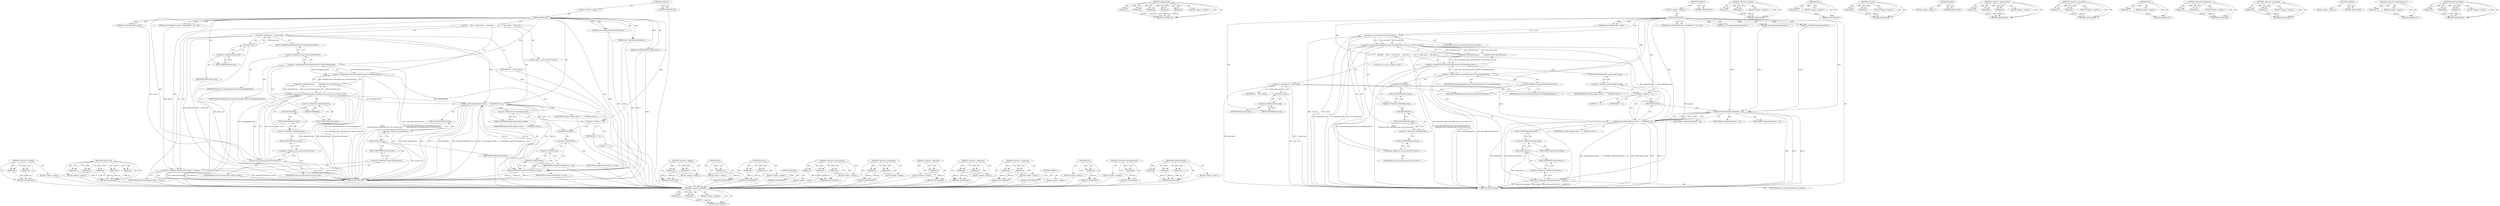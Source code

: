 digraph "PropertyTreeState" {
vulnerable_110 [label=<(METHOD,&lt;operator&gt;.lessThan)>];
vulnerable_111 [label=<(PARAM,p1)>];
vulnerable_112 [label=<(PARAM,p2)>];
vulnerable_113 [label=<(BLOCK,&lt;empty&gt;,&lt;empty&gt;)>];
vulnerable_114 [label=<(METHOD_RETURN,ANY)>];
vulnerable_133 [label=<(METHOD,emplace_back)>];
vulnerable_134 [label=<(PARAM,p1)>];
vulnerable_135 [label=<(PARAM,p2)>];
vulnerable_136 [label=<(PARAM,p3)>];
vulnerable_137 [label=<(PARAM,p4)>];
vulnerable_138 [label=<(PARAM,p5)>];
vulnerable_139 [label=<(BLOCK,&lt;empty&gt;,&lt;empty&gt;)>];
vulnerable_140 [label=<(METHOD_RETURN,ANY)>];
vulnerable_6 [label=<(METHOD,&lt;global&gt;)<SUB>1</SUB>>];
vulnerable_7 [label=<(BLOCK,&lt;empty&gt;,&lt;empty&gt;)<SUB>1</SUB>>];
vulnerable_8 [label=<(METHOD,AddChunk)<SUB>1</SUB>>];
vulnerable_9 [label=<(PARAM,sk_sp&lt;PaintRecord&gt; record)<SUB>1</SUB>>];
vulnerable_10 [label=<(PARAM,const TransformPaintPropertyNode* t)<SUB>2</SUB>>];
vulnerable_11 [label=<(PARAM,const ClipPaintPropertyNode* c)<SUB>3</SUB>>];
vulnerable_12 [label=<(PARAM,const EffectPaintPropertyNode* e)<SUB>4</SUB>>];
vulnerable_13 [label=<(PARAM,const FloatRect&amp; bounds = FloatRect(0, 0, 100, 100))<SUB>5</SUB>>];
vulnerable_14 [label=<(BLOCK,{
     size_t i = items.size();
     items.Allo...,{
     size_t i = items.size();
     items.Allo...)<SUB>5</SUB>>];
vulnerable_15 [label="<(LOCAL,size_t i: size_t)<SUB>6</SUB>>"];
vulnerable_16 [label=<(&lt;operator&gt;.assignment,i = items.size())<SUB>6</SUB>>];
vulnerable_17 [label=<(IDENTIFIER,i,i = items.size())<SUB>6</SUB>>];
vulnerable_18 [label=<(size,items.size())<SUB>6</SUB>>];
vulnerable_19 [label=<(&lt;operator&gt;.fieldAccess,items.size)<SUB>6</SUB>>];
vulnerable_20 [label=<(IDENTIFIER,items,items.size())<SUB>6</SUB>>];
vulnerable_21 [label=<(FIELD_IDENTIFIER,size,size)<SUB>6</SUB>>];
vulnerable_22 [label=<(&lt;operator&gt;.greaterThan,items.AllocateAndConstruct&lt;DrawingDisplayItem&gt;(...)<SUB>7</SUB>>];
vulnerable_23 [label=<(&lt;operator&gt;.lessThan,items.AllocateAndConstruct&lt;DrawingDisplayItem)<SUB>7</SUB>>];
vulnerable_24 [label=<(&lt;operator&gt;.fieldAccess,items.AllocateAndConstruct)<SUB>7</SUB>>];
vulnerable_25 [label=<(IDENTIFIER,items,items.AllocateAndConstruct&lt;DrawingDisplayItem)<SUB>7</SUB>>];
vulnerable_26 [label=<(FIELD_IDENTIFIER,AllocateAndConstruct,AllocateAndConstruct)<SUB>7</SUB>>];
vulnerable_27 [label=<(IDENTIFIER,DrawingDisplayItem,items.AllocateAndConstruct&lt;DrawingDisplayItem)<SUB>7</SUB>>];
vulnerable_28 [label=<(&lt;operator&gt;.bracketedPrimary,(
         DefaultId().client, DefaultId().type...)<SUB>7</SUB>>];
vulnerable_29 [label="<(&lt;operator&gt;.expressionList,DefaultId().client, DefaultId().type, std::move...)<SUB>8</SUB>>"];
vulnerable_30 [label=<(&lt;operator&gt;.fieldAccess,DefaultId().client)<SUB>8</SUB>>];
vulnerable_31 [label=<(DefaultId,DefaultId())<SUB>8</SUB>>];
vulnerable_32 [label=<(FIELD_IDENTIFIER,client,client)<SUB>8</SUB>>];
vulnerable_33 [label=<(&lt;operator&gt;.fieldAccess,DefaultId().type)<SUB>8</SUB>>];
vulnerable_34 [label=<(DefaultId,DefaultId())<SUB>8</SUB>>];
vulnerable_35 [label=<(FIELD_IDENTIFIER,type,type)<SUB>8</SUB>>];
vulnerable_36 [label="<(std.move,std::move(record))<SUB>8</SUB>>"];
vulnerable_37 [label="<(&lt;operator&gt;.fieldAccess,std::move)<SUB>8</SUB>>"];
vulnerable_38 [label="<(IDENTIFIER,std,std::move(record))<SUB>8</SUB>>"];
vulnerable_39 [label=<(FIELD_IDENTIFIER,move,move)<SUB>8</SUB>>];
vulnerable_40 [label="<(IDENTIFIER,record,std::move(record))<SUB>8</SUB>>"];
vulnerable_41 [label=<(emplace_back,chunks.emplace_back(i, i + 1, DefaultId(), Prop...)<SUB>9</SUB>>];
vulnerable_42 [label=<(&lt;operator&gt;.fieldAccess,chunks.emplace_back)<SUB>9</SUB>>];
vulnerable_43 [label=<(IDENTIFIER,chunks,chunks.emplace_back(i, i + 1, DefaultId(), Prop...)<SUB>9</SUB>>];
vulnerable_44 [label=<(FIELD_IDENTIFIER,emplace_back,emplace_back)<SUB>9</SUB>>];
vulnerable_45 [label=<(IDENTIFIER,i,chunks.emplace_back(i, i + 1, DefaultId(), Prop...)<SUB>9</SUB>>];
vulnerable_46 [label=<(&lt;operator&gt;.addition,i + 1)<SUB>9</SUB>>];
vulnerable_47 [label=<(IDENTIFIER,i,i + 1)<SUB>9</SUB>>];
vulnerable_48 [label=<(LITERAL,1,i + 1)<SUB>9</SUB>>];
vulnerable_49 [label=<(DefaultId,DefaultId())<SUB>9</SUB>>];
vulnerable_50 [label=<(PropertyTreeState,PropertyTreeState(t, c, e))<SUB>9</SUB>>];
vulnerable_51 [label=<(IDENTIFIER,t,PropertyTreeState(t, c, e))<SUB>9</SUB>>];
vulnerable_52 [label=<(IDENTIFIER,c,PropertyTreeState(t, c, e))<SUB>9</SUB>>];
vulnerable_53 [label=<(IDENTIFIER,e,PropertyTreeState(t, c, e))<SUB>9</SUB>>];
vulnerable_54 [label=<(&lt;operator&gt;.assignment,chunks.back().bounds = bounds)<SUB>10</SUB>>];
vulnerable_55 [label=<(&lt;operator&gt;.fieldAccess,chunks.back().bounds)<SUB>10</SUB>>];
vulnerable_56 [label=<(back,chunks.back())<SUB>10</SUB>>];
vulnerable_57 [label=<(&lt;operator&gt;.fieldAccess,chunks.back)<SUB>10</SUB>>];
vulnerable_58 [label=<(IDENTIFIER,chunks,chunks.back())<SUB>10</SUB>>];
vulnerable_59 [label=<(FIELD_IDENTIFIER,back,back)<SUB>10</SUB>>];
vulnerable_60 [label=<(FIELD_IDENTIFIER,bounds,bounds)<SUB>10</SUB>>];
vulnerable_61 [label=<(IDENTIFIER,bounds,chunks.back().bounds = bounds)<SUB>10</SUB>>];
vulnerable_62 [label=<(METHOD_RETURN,void)<SUB>1</SUB>>];
vulnerable_64 [label=<(METHOD_RETURN,ANY)<SUB>1</SUB>>];
vulnerable_141 [label=<(METHOD,&lt;operator&gt;.addition)>];
vulnerable_142 [label=<(PARAM,p1)>];
vulnerable_143 [label=<(PARAM,p2)>];
vulnerable_144 [label=<(BLOCK,&lt;empty&gt;,&lt;empty&gt;)>];
vulnerable_145 [label=<(METHOD_RETURN,ANY)>];
vulnerable_96 [label=<(METHOD,size)>];
vulnerable_97 [label=<(PARAM,p1)>];
vulnerable_98 [label=<(BLOCK,&lt;empty&gt;,&lt;empty&gt;)>];
vulnerable_99 [label=<(METHOD_RETURN,ANY)>];
vulnerable_128 [label=<(METHOD,std.move)>];
vulnerable_129 [label=<(PARAM,p1)>];
vulnerable_130 [label=<(PARAM,p2)>];
vulnerable_131 [label=<(BLOCK,&lt;empty&gt;,&lt;empty&gt;)>];
vulnerable_132 [label=<(METHOD_RETURN,ANY)>];
vulnerable_125 [label=<(METHOD,DefaultId)>];
vulnerable_126 [label=<(BLOCK,&lt;empty&gt;,&lt;empty&gt;)>];
vulnerable_127 [label=<(METHOD_RETURN,ANY)>];
vulnerable_119 [label=<(METHOD,&lt;operator&gt;.expressionList)>];
vulnerable_120 [label=<(PARAM,p1)>];
vulnerable_121 [label=<(PARAM,p2)>];
vulnerable_122 [label=<(PARAM,p3)>];
vulnerable_123 [label=<(BLOCK,&lt;empty&gt;,&lt;empty&gt;)>];
vulnerable_124 [label=<(METHOD_RETURN,ANY)>];
vulnerable_105 [label=<(METHOD,&lt;operator&gt;.greaterThan)>];
vulnerable_106 [label=<(PARAM,p1)>];
vulnerable_107 [label=<(PARAM,p2)>];
vulnerable_108 [label=<(BLOCK,&lt;empty&gt;,&lt;empty&gt;)>];
vulnerable_109 [label=<(METHOD_RETURN,ANY)>];
vulnerable_152 [label=<(METHOD,back)>];
vulnerable_153 [label=<(PARAM,p1)>];
vulnerable_154 [label=<(BLOCK,&lt;empty&gt;,&lt;empty&gt;)>];
vulnerable_155 [label=<(METHOD_RETURN,ANY)>];
vulnerable_100 [label=<(METHOD,&lt;operator&gt;.fieldAccess)>];
vulnerable_101 [label=<(PARAM,p1)>];
vulnerable_102 [label=<(PARAM,p2)>];
vulnerable_103 [label=<(BLOCK,&lt;empty&gt;,&lt;empty&gt;)>];
vulnerable_104 [label=<(METHOD_RETURN,ANY)>];
vulnerable_91 [label=<(METHOD,&lt;operator&gt;.assignment)>];
vulnerable_92 [label=<(PARAM,p1)>];
vulnerable_93 [label=<(PARAM,p2)>];
vulnerable_94 [label=<(BLOCK,&lt;empty&gt;,&lt;empty&gt;)>];
vulnerable_95 [label=<(METHOD_RETURN,ANY)>];
vulnerable_85 [label=<(METHOD,&lt;global&gt;)<SUB>1</SUB>>];
vulnerable_86 [label=<(BLOCK,&lt;empty&gt;,&lt;empty&gt;)>];
vulnerable_87 [label=<(METHOD_RETURN,ANY)>];
vulnerable_115 [label=<(METHOD,&lt;operator&gt;.bracketedPrimary)>];
vulnerable_116 [label=<(PARAM,p1)>];
vulnerable_117 [label=<(BLOCK,&lt;empty&gt;,&lt;empty&gt;)>];
vulnerable_118 [label=<(METHOD_RETURN,ANY)>];
vulnerable_146 [label=<(METHOD,PropertyTreeState)>];
vulnerable_147 [label=<(PARAM,p1)>];
vulnerable_148 [label=<(PARAM,p2)>];
vulnerable_149 [label=<(PARAM,p3)>];
vulnerable_150 [label=<(BLOCK,&lt;empty&gt;,&lt;empty&gt;)>];
vulnerable_151 [label=<(METHOD_RETURN,ANY)>];
fixed_113 [label=<(METHOD,&lt;operator&gt;.lessThan)>];
fixed_114 [label=<(PARAM,p1)>];
fixed_115 [label=<(PARAM,p2)>];
fixed_116 [label=<(BLOCK,&lt;empty&gt;,&lt;empty&gt;)>];
fixed_117 [label=<(METHOD_RETURN,ANY)>];
fixed_136 [label=<(METHOD,emplace_back)>];
fixed_137 [label=<(PARAM,p1)>];
fixed_138 [label=<(PARAM,p2)>];
fixed_139 [label=<(PARAM,p3)>];
fixed_140 [label=<(PARAM,p4)>];
fixed_141 [label=<(PARAM,p5)>];
fixed_142 [label=<(BLOCK,&lt;empty&gt;,&lt;empty&gt;)>];
fixed_143 [label=<(METHOD_RETURN,ANY)>];
fixed_6 [label=<(METHOD,&lt;global&gt;)<SUB>1</SUB>>];
fixed_7 [label=<(BLOCK,&lt;empty&gt;,&lt;empty&gt;)<SUB>1</SUB>>];
fixed_8 [label=<(METHOD,AddChunk)<SUB>1</SUB>>];
fixed_9 [label=<(PARAM,sk_sp&lt;PaintRecord&gt; record)<SUB>1</SUB>>];
fixed_10 [label=<(PARAM,const TransformPaintPropertyNode&amp; t)<SUB>2</SUB>>];
fixed_11 [label=<(PARAM,const ClipPaintPropertyNode&amp; c)<SUB>3</SUB>>];
fixed_12 [label=<(PARAM,const EffectPaintPropertyNode&amp; e)<SUB>4</SUB>>];
fixed_13 [label=<(PARAM,const FloatRect&amp; bounds = FloatRect(0, 0, 100, 100))<SUB>5</SUB>>];
fixed_14 [label=<(BLOCK,{
     size_t i = items.size();
     items.Allo...,{
     size_t i = items.size();
     items.Allo...)<SUB>5</SUB>>];
fixed_15 [label="<(LOCAL,size_t i: size_t)<SUB>6</SUB>>"];
fixed_16 [label=<(&lt;operator&gt;.assignment,i = items.size())<SUB>6</SUB>>];
fixed_17 [label=<(IDENTIFIER,i,i = items.size())<SUB>6</SUB>>];
fixed_18 [label=<(size,items.size())<SUB>6</SUB>>];
fixed_19 [label=<(&lt;operator&gt;.fieldAccess,items.size)<SUB>6</SUB>>];
fixed_20 [label=<(IDENTIFIER,items,items.size())<SUB>6</SUB>>];
fixed_21 [label=<(FIELD_IDENTIFIER,size,size)<SUB>6</SUB>>];
fixed_22 [label=<(&lt;operator&gt;.greaterThan,items.AllocateAndConstruct&lt;DrawingDisplayItem&gt;(...)<SUB>7</SUB>>];
fixed_23 [label=<(&lt;operator&gt;.lessThan,items.AllocateAndConstruct&lt;DrawingDisplayItem)<SUB>7</SUB>>];
fixed_24 [label=<(&lt;operator&gt;.fieldAccess,items.AllocateAndConstruct)<SUB>7</SUB>>];
fixed_25 [label=<(IDENTIFIER,items,items.AllocateAndConstruct&lt;DrawingDisplayItem)<SUB>7</SUB>>];
fixed_26 [label=<(FIELD_IDENTIFIER,AllocateAndConstruct,AllocateAndConstruct)<SUB>7</SUB>>];
fixed_27 [label=<(IDENTIFIER,DrawingDisplayItem,items.AllocateAndConstruct&lt;DrawingDisplayItem)<SUB>7</SUB>>];
fixed_28 [label=<(&lt;operator&gt;.bracketedPrimary,(
         DefaultId().client, DefaultId().type...)<SUB>7</SUB>>];
fixed_29 [label="<(&lt;operator&gt;.expressionList,DefaultId().client, DefaultId().type, std::move...)<SUB>8</SUB>>"];
fixed_30 [label=<(&lt;operator&gt;.fieldAccess,DefaultId().client)<SUB>8</SUB>>];
fixed_31 [label=<(DefaultId,DefaultId())<SUB>8</SUB>>];
fixed_32 [label=<(FIELD_IDENTIFIER,client,client)<SUB>8</SUB>>];
fixed_33 [label=<(&lt;operator&gt;.fieldAccess,DefaultId().type)<SUB>8</SUB>>];
fixed_34 [label=<(DefaultId,DefaultId())<SUB>8</SUB>>];
fixed_35 [label=<(FIELD_IDENTIFIER,type,type)<SUB>8</SUB>>];
fixed_36 [label="<(std.move,std::move(record))<SUB>8</SUB>>"];
fixed_37 [label="<(&lt;operator&gt;.fieldAccess,std::move)<SUB>8</SUB>>"];
fixed_38 [label="<(IDENTIFIER,std,std::move(record))<SUB>8</SUB>>"];
fixed_39 [label=<(FIELD_IDENTIFIER,move,move)<SUB>8</SUB>>];
fixed_40 [label="<(IDENTIFIER,record,std::move(record))<SUB>8</SUB>>"];
fixed_41 [label=<(emplace_back,chunks.emplace_back(i, i + 1, DefaultId(), Prop...)<SUB>9</SUB>>];
fixed_42 [label=<(&lt;operator&gt;.fieldAccess,chunks.emplace_back)<SUB>9</SUB>>];
fixed_43 [label=<(IDENTIFIER,chunks,chunks.emplace_back(i, i + 1, DefaultId(), Prop...)<SUB>9</SUB>>];
fixed_44 [label=<(FIELD_IDENTIFIER,emplace_back,emplace_back)<SUB>9</SUB>>];
fixed_45 [label=<(IDENTIFIER,i,chunks.emplace_back(i, i + 1, DefaultId(), Prop...)<SUB>9</SUB>>];
fixed_46 [label=<(&lt;operator&gt;.addition,i + 1)<SUB>9</SUB>>];
fixed_47 [label=<(IDENTIFIER,i,i + 1)<SUB>9</SUB>>];
fixed_48 [label=<(LITERAL,1,i + 1)<SUB>9</SUB>>];
fixed_49 [label=<(DefaultId,DefaultId())<SUB>9</SUB>>];
fixed_50 [label=<(PropertyTreeState,PropertyTreeState(&amp;t, &amp;c, &amp;e))<SUB>9</SUB>>];
fixed_51 [label=<(&lt;operator&gt;.addressOf,&amp;t)<SUB>9</SUB>>];
fixed_52 [label=<(IDENTIFIER,t,PropertyTreeState(&amp;t, &amp;c, &amp;e))<SUB>9</SUB>>];
fixed_53 [label=<(&lt;operator&gt;.addressOf,&amp;c)<SUB>9</SUB>>];
fixed_54 [label=<(IDENTIFIER,c,PropertyTreeState(&amp;t, &amp;c, &amp;e))<SUB>9</SUB>>];
fixed_55 [label=<(&lt;operator&gt;.addressOf,&amp;e)<SUB>9</SUB>>];
fixed_56 [label=<(IDENTIFIER,e,PropertyTreeState(&amp;t, &amp;c, &amp;e))<SUB>9</SUB>>];
fixed_57 [label=<(&lt;operator&gt;.assignment,chunks.back().bounds = bounds)<SUB>10</SUB>>];
fixed_58 [label=<(&lt;operator&gt;.fieldAccess,chunks.back().bounds)<SUB>10</SUB>>];
fixed_59 [label=<(back,chunks.back())<SUB>10</SUB>>];
fixed_60 [label=<(&lt;operator&gt;.fieldAccess,chunks.back)<SUB>10</SUB>>];
fixed_61 [label=<(IDENTIFIER,chunks,chunks.back())<SUB>10</SUB>>];
fixed_62 [label=<(FIELD_IDENTIFIER,back,back)<SUB>10</SUB>>];
fixed_63 [label=<(FIELD_IDENTIFIER,bounds,bounds)<SUB>10</SUB>>];
fixed_64 [label=<(IDENTIFIER,bounds,chunks.back().bounds = bounds)<SUB>10</SUB>>];
fixed_65 [label=<(METHOD_RETURN,void)<SUB>1</SUB>>];
fixed_67 [label=<(METHOD_RETURN,ANY)<SUB>1</SUB>>];
fixed_144 [label=<(METHOD,&lt;operator&gt;.addition)>];
fixed_145 [label=<(PARAM,p1)>];
fixed_146 [label=<(PARAM,p2)>];
fixed_147 [label=<(BLOCK,&lt;empty&gt;,&lt;empty&gt;)>];
fixed_148 [label=<(METHOD_RETURN,ANY)>];
fixed_99 [label=<(METHOD,size)>];
fixed_100 [label=<(PARAM,p1)>];
fixed_101 [label=<(BLOCK,&lt;empty&gt;,&lt;empty&gt;)>];
fixed_102 [label=<(METHOD_RETURN,ANY)>];
fixed_131 [label=<(METHOD,std.move)>];
fixed_132 [label=<(PARAM,p1)>];
fixed_133 [label=<(PARAM,p2)>];
fixed_134 [label=<(BLOCK,&lt;empty&gt;,&lt;empty&gt;)>];
fixed_135 [label=<(METHOD_RETURN,ANY)>];
fixed_128 [label=<(METHOD,DefaultId)>];
fixed_129 [label=<(BLOCK,&lt;empty&gt;,&lt;empty&gt;)>];
fixed_130 [label=<(METHOD_RETURN,ANY)>];
fixed_122 [label=<(METHOD,&lt;operator&gt;.expressionList)>];
fixed_123 [label=<(PARAM,p1)>];
fixed_124 [label=<(PARAM,p2)>];
fixed_125 [label=<(PARAM,p3)>];
fixed_126 [label=<(BLOCK,&lt;empty&gt;,&lt;empty&gt;)>];
fixed_127 [label=<(METHOD_RETURN,ANY)>];
fixed_108 [label=<(METHOD,&lt;operator&gt;.greaterThan)>];
fixed_109 [label=<(PARAM,p1)>];
fixed_110 [label=<(PARAM,p2)>];
fixed_111 [label=<(BLOCK,&lt;empty&gt;,&lt;empty&gt;)>];
fixed_112 [label=<(METHOD_RETURN,ANY)>];
fixed_155 [label=<(METHOD,&lt;operator&gt;.addressOf)>];
fixed_156 [label=<(PARAM,p1)>];
fixed_157 [label=<(BLOCK,&lt;empty&gt;,&lt;empty&gt;)>];
fixed_158 [label=<(METHOD_RETURN,ANY)>];
fixed_103 [label=<(METHOD,&lt;operator&gt;.fieldAccess)>];
fixed_104 [label=<(PARAM,p1)>];
fixed_105 [label=<(PARAM,p2)>];
fixed_106 [label=<(BLOCK,&lt;empty&gt;,&lt;empty&gt;)>];
fixed_107 [label=<(METHOD_RETURN,ANY)>];
fixed_94 [label=<(METHOD,&lt;operator&gt;.assignment)>];
fixed_95 [label=<(PARAM,p1)>];
fixed_96 [label=<(PARAM,p2)>];
fixed_97 [label=<(BLOCK,&lt;empty&gt;,&lt;empty&gt;)>];
fixed_98 [label=<(METHOD_RETURN,ANY)>];
fixed_88 [label=<(METHOD,&lt;global&gt;)<SUB>1</SUB>>];
fixed_89 [label=<(BLOCK,&lt;empty&gt;,&lt;empty&gt;)>];
fixed_90 [label=<(METHOD_RETURN,ANY)>];
fixed_159 [label=<(METHOD,back)>];
fixed_160 [label=<(PARAM,p1)>];
fixed_161 [label=<(BLOCK,&lt;empty&gt;,&lt;empty&gt;)>];
fixed_162 [label=<(METHOD_RETURN,ANY)>];
fixed_118 [label=<(METHOD,&lt;operator&gt;.bracketedPrimary)>];
fixed_119 [label=<(PARAM,p1)>];
fixed_120 [label=<(BLOCK,&lt;empty&gt;,&lt;empty&gt;)>];
fixed_121 [label=<(METHOD_RETURN,ANY)>];
fixed_149 [label=<(METHOD,PropertyTreeState)>];
fixed_150 [label=<(PARAM,p1)>];
fixed_151 [label=<(PARAM,p2)>];
fixed_152 [label=<(PARAM,p3)>];
fixed_153 [label=<(BLOCK,&lt;empty&gt;,&lt;empty&gt;)>];
fixed_154 [label=<(METHOD_RETURN,ANY)>];
vulnerable_110 -> vulnerable_111  [key=0, label="AST: "];
vulnerable_110 -> vulnerable_111  [key=1, label="DDG: "];
vulnerable_110 -> vulnerable_113  [key=0, label="AST: "];
vulnerable_110 -> vulnerable_112  [key=0, label="AST: "];
vulnerable_110 -> vulnerable_112  [key=1, label="DDG: "];
vulnerable_110 -> vulnerable_114  [key=0, label="AST: "];
vulnerable_110 -> vulnerable_114  [key=1, label="CFG: "];
vulnerable_111 -> vulnerable_114  [key=0, label="DDG: p1"];
vulnerable_112 -> vulnerable_114  [key=0, label="DDG: p2"];
vulnerable_133 -> vulnerable_134  [key=0, label="AST: "];
vulnerable_133 -> vulnerable_134  [key=1, label="DDG: "];
vulnerable_133 -> vulnerable_139  [key=0, label="AST: "];
vulnerable_133 -> vulnerable_135  [key=0, label="AST: "];
vulnerable_133 -> vulnerable_135  [key=1, label="DDG: "];
vulnerable_133 -> vulnerable_140  [key=0, label="AST: "];
vulnerable_133 -> vulnerable_140  [key=1, label="CFG: "];
vulnerable_133 -> vulnerable_136  [key=0, label="AST: "];
vulnerable_133 -> vulnerable_136  [key=1, label="DDG: "];
vulnerable_133 -> vulnerable_137  [key=0, label="AST: "];
vulnerable_133 -> vulnerable_137  [key=1, label="DDG: "];
vulnerable_133 -> vulnerable_138  [key=0, label="AST: "];
vulnerable_133 -> vulnerable_138  [key=1, label="DDG: "];
vulnerable_134 -> vulnerable_140  [key=0, label="DDG: p1"];
vulnerable_135 -> vulnerable_140  [key=0, label="DDG: p2"];
vulnerable_136 -> vulnerable_140  [key=0, label="DDG: p3"];
vulnerable_137 -> vulnerable_140  [key=0, label="DDG: p4"];
vulnerable_138 -> vulnerable_140  [key=0, label="DDG: p5"];
vulnerable_6 -> vulnerable_7  [key=0, label="AST: "];
vulnerable_6 -> vulnerable_64  [key=0, label="AST: "];
vulnerable_6 -> vulnerable_64  [key=1, label="CFG: "];
vulnerable_7 -> vulnerable_8  [key=0, label="AST: "];
vulnerable_8 -> vulnerable_9  [key=0, label="AST: "];
vulnerable_8 -> vulnerable_9  [key=1, label="DDG: "];
vulnerable_8 -> vulnerable_10  [key=0, label="AST: "];
vulnerable_8 -> vulnerable_10  [key=1, label="DDG: "];
vulnerable_8 -> vulnerable_11  [key=0, label="AST: "];
vulnerable_8 -> vulnerable_11  [key=1, label="DDG: "];
vulnerable_8 -> vulnerable_12  [key=0, label="AST: "];
vulnerable_8 -> vulnerable_12  [key=1, label="DDG: "];
vulnerable_8 -> vulnerable_13  [key=0, label="AST: "];
vulnerable_8 -> vulnerable_13  [key=1, label="DDG: "];
vulnerable_8 -> vulnerable_14  [key=0, label="AST: "];
vulnerable_8 -> vulnerable_62  [key=0, label="AST: "];
vulnerable_8 -> vulnerable_21  [key=0, label="CFG: "];
vulnerable_8 -> vulnerable_54  [key=0, label="DDG: "];
vulnerable_8 -> vulnerable_41  [key=0, label="DDG: "];
vulnerable_8 -> vulnerable_23  [key=0, label="DDG: "];
vulnerable_8 -> vulnerable_46  [key=0, label="DDG: "];
vulnerable_8 -> vulnerable_50  [key=0, label="DDG: "];
vulnerable_8 -> vulnerable_36  [key=0, label="DDG: "];
vulnerable_9 -> vulnerable_36  [key=0, label="DDG: record"];
vulnerable_10 -> vulnerable_50  [key=0, label="DDG: t"];
vulnerable_11 -> vulnerable_50  [key=0, label="DDG: c"];
vulnerable_12 -> vulnerable_50  [key=0, label="DDG: e"];
vulnerable_13 -> vulnerable_54  [key=0, label="DDG: bounds"];
vulnerable_14 -> vulnerable_15  [key=0, label="AST: "];
vulnerable_14 -> vulnerable_16  [key=0, label="AST: "];
vulnerable_14 -> vulnerable_22  [key=0, label="AST: "];
vulnerable_14 -> vulnerable_41  [key=0, label="AST: "];
vulnerable_14 -> vulnerable_54  [key=0, label="AST: "];
vulnerable_16 -> vulnerable_17  [key=0, label="AST: "];
vulnerable_16 -> vulnerable_18  [key=0, label="AST: "];
vulnerable_16 -> vulnerable_26  [key=0, label="CFG: "];
vulnerable_16 -> vulnerable_62  [key=0, label="DDG: items.size()"];
vulnerable_16 -> vulnerable_62  [key=1, label="DDG: i = items.size()"];
vulnerable_16 -> vulnerable_41  [key=0, label="DDG: i"];
vulnerable_16 -> vulnerable_46  [key=0, label="DDG: i"];
vulnerable_18 -> vulnerable_19  [key=0, label="AST: "];
vulnerable_18 -> vulnerable_16  [key=0, label="CFG: "];
vulnerable_18 -> vulnerable_16  [key=1, label="DDG: items.size"];
vulnerable_18 -> vulnerable_62  [key=0, label="DDG: items.size"];
vulnerable_19 -> vulnerable_20  [key=0, label="AST: "];
vulnerable_19 -> vulnerable_21  [key=0, label="AST: "];
vulnerable_19 -> vulnerable_18  [key=0, label="CFG: "];
vulnerable_21 -> vulnerable_19  [key=0, label="CFG: "];
vulnerable_22 -> vulnerable_23  [key=0, label="AST: "];
vulnerable_22 -> vulnerable_28  [key=0, label="AST: "];
vulnerable_22 -> vulnerable_44  [key=0, label="CFG: "];
vulnerable_22 -> vulnerable_62  [key=0, label="DDG: items.AllocateAndConstruct&lt;DrawingDisplayItem"];
vulnerable_22 -> vulnerable_62  [key=1, label="DDG: (
         DefaultId().client, DefaultId().type, std::move(record))"];
vulnerable_22 -> vulnerable_62  [key=2, label="DDG: items.AllocateAndConstruct&lt;DrawingDisplayItem&gt;(
         DefaultId().client, DefaultId().type, std::move(record))"];
vulnerable_23 -> vulnerable_24  [key=0, label="AST: "];
vulnerable_23 -> vulnerable_27  [key=0, label="AST: "];
vulnerable_23 -> vulnerable_31  [key=0, label="CFG: "];
vulnerable_23 -> vulnerable_62  [key=0, label="DDG: items.AllocateAndConstruct"];
vulnerable_23 -> vulnerable_62  [key=1, label="DDG: DrawingDisplayItem"];
vulnerable_23 -> vulnerable_22  [key=0, label="DDG: items.AllocateAndConstruct"];
vulnerable_23 -> vulnerable_22  [key=1, label="DDG: DrawingDisplayItem"];
vulnerable_24 -> vulnerable_25  [key=0, label="AST: "];
vulnerable_24 -> vulnerable_26  [key=0, label="AST: "];
vulnerable_24 -> vulnerable_23  [key=0, label="CFG: "];
vulnerable_26 -> vulnerable_24  [key=0, label="CFG: "];
vulnerable_28 -> vulnerable_29  [key=0, label="AST: "];
vulnerable_28 -> vulnerable_22  [key=0, label="CFG: "];
vulnerable_28 -> vulnerable_22  [key=1, label="DDG: DefaultId().client, DefaultId().type, std::move(record)"];
vulnerable_28 -> vulnerable_62  [key=0, label="DDG: DefaultId().client, DefaultId().type, std::move(record)"];
vulnerable_29 -> vulnerable_30  [key=0, label="AST: "];
vulnerable_29 -> vulnerable_33  [key=0, label="AST: "];
vulnerable_29 -> vulnerable_36  [key=0, label="AST: "];
vulnerable_29 -> vulnerable_28  [key=0, label="CFG: "];
vulnerable_29 -> vulnerable_28  [key=1, label="DDG: DefaultId().client"];
vulnerable_29 -> vulnerable_28  [key=2, label="DDG: DefaultId().type"];
vulnerable_29 -> vulnerable_28  [key=3, label="DDG: std::move(record)"];
vulnerable_29 -> vulnerable_62  [key=0, label="DDG: DefaultId().client"];
vulnerable_29 -> vulnerable_62  [key=1, label="DDG: DefaultId().type"];
vulnerable_29 -> vulnerable_62  [key=2, label="DDG: std::move(record)"];
vulnerable_29 -> vulnerable_41  [key=0, label="DDG: DefaultId().client"];
vulnerable_29 -> vulnerable_41  [key=1, label="DDG: DefaultId().type"];
vulnerable_30 -> vulnerable_31  [key=0, label="AST: "];
vulnerable_30 -> vulnerable_32  [key=0, label="AST: "];
vulnerable_30 -> vulnerable_34  [key=0, label="CFG: "];
vulnerable_31 -> vulnerable_32  [key=0, label="CFG: "];
vulnerable_32 -> vulnerable_30  [key=0, label="CFG: "];
vulnerable_33 -> vulnerable_34  [key=0, label="AST: "];
vulnerable_33 -> vulnerable_35  [key=0, label="AST: "];
vulnerable_33 -> vulnerable_39  [key=0, label="CFG: "];
vulnerable_34 -> vulnerable_35  [key=0, label="CFG: "];
vulnerable_35 -> vulnerable_33  [key=0, label="CFG: "];
vulnerable_36 -> vulnerable_37  [key=0, label="AST: "];
vulnerable_36 -> vulnerable_40  [key=0, label="AST: "];
vulnerable_36 -> vulnerable_29  [key=0, label="CFG: "];
vulnerable_36 -> vulnerable_29  [key=1, label="DDG: std::move"];
vulnerable_36 -> vulnerable_29  [key=2, label="DDG: record"];
vulnerable_36 -> vulnerable_62  [key=0, label="DDG: std::move"];
vulnerable_36 -> vulnerable_62  [key=1, label="DDG: record"];
vulnerable_37 -> vulnerable_38  [key=0, label="AST: "];
vulnerable_37 -> vulnerable_39  [key=0, label="AST: "];
vulnerable_37 -> vulnerable_36  [key=0, label="CFG: "];
vulnerable_39 -> vulnerable_37  [key=0, label="CFG: "];
vulnerable_41 -> vulnerable_42  [key=0, label="AST: "];
vulnerable_41 -> vulnerable_45  [key=0, label="AST: "];
vulnerable_41 -> vulnerable_46  [key=0, label="AST: "];
vulnerable_41 -> vulnerable_49  [key=0, label="AST: "];
vulnerable_41 -> vulnerable_50  [key=0, label="AST: "];
vulnerable_41 -> vulnerable_59  [key=0, label="CFG: "];
vulnerable_41 -> vulnerable_62  [key=0, label="DDG: chunks.emplace_back"];
vulnerable_41 -> vulnerable_62  [key=1, label="DDG: i"];
vulnerable_41 -> vulnerable_62  [key=2, label="DDG: i + 1"];
vulnerable_41 -> vulnerable_62  [key=3, label="DDG: DefaultId()"];
vulnerable_41 -> vulnerable_62  [key=4, label="DDG: PropertyTreeState(t, c, e)"];
vulnerable_41 -> vulnerable_62  [key=5, label="DDG: chunks.emplace_back(i, i + 1, DefaultId(), PropertyTreeState(t, c, e))"];
vulnerable_42 -> vulnerable_43  [key=0, label="AST: "];
vulnerable_42 -> vulnerable_44  [key=0, label="AST: "];
vulnerable_42 -> vulnerable_46  [key=0, label="CFG: "];
vulnerable_44 -> vulnerable_42  [key=0, label="CFG: "];
vulnerable_46 -> vulnerable_47  [key=0, label="AST: "];
vulnerable_46 -> vulnerable_48  [key=0, label="AST: "];
vulnerable_46 -> vulnerable_49  [key=0, label="CFG: "];
vulnerable_49 -> vulnerable_50  [key=0, label="CFG: "];
vulnerable_50 -> vulnerable_51  [key=0, label="AST: "];
vulnerable_50 -> vulnerable_52  [key=0, label="AST: "];
vulnerable_50 -> vulnerable_53  [key=0, label="AST: "];
vulnerable_50 -> vulnerable_41  [key=0, label="CFG: "];
vulnerable_50 -> vulnerable_41  [key=1, label="DDG: t"];
vulnerable_50 -> vulnerable_41  [key=2, label="DDG: c"];
vulnerable_50 -> vulnerable_41  [key=3, label="DDG: e"];
vulnerable_50 -> vulnerable_62  [key=0, label="DDG: t"];
vulnerable_50 -> vulnerable_62  [key=1, label="DDG: c"];
vulnerable_50 -> vulnerable_62  [key=2, label="DDG: e"];
vulnerable_54 -> vulnerable_55  [key=0, label="AST: "];
vulnerable_54 -> vulnerable_61  [key=0, label="AST: "];
vulnerable_54 -> vulnerable_62  [key=0, label="CFG: "];
vulnerable_54 -> vulnerable_62  [key=1, label="DDG: chunks.back().bounds"];
vulnerable_54 -> vulnerable_62  [key=2, label="DDG: bounds"];
vulnerable_54 -> vulnerable_62  [key=3, label="DDG: chunks.back().bounds = bounds"];
vulnerable_55 -> vulnerable_56  [key=0, label="AST: "];
vulnerable_55 -> vulnerable_60  [key=0, label="AST: "];
vulnerable_55 -> vulnerable_54  [key=0, label="CFG: "];
vulnerable_56 -> vulnerable_57  [key=0, label="AST: "];
vulnerable_56 -> vulnerable_60  [key=0, label="CFG: "];
vulnerable_56 -> vulnerable_62  [key=0, label="DDG: chunks.back"];
vulnerable_57 -> vulnerable_58  [key=0, label="AST: "];
vulnerable_57 -> vulnerable_59  [key=0, label="AST: "];
vulnerable_57 -> vulnerable_56  [key=0, label="CFG: "];
vulnerable_59 -> vulnerable_57  [key=0, label="CFG: "];
vulnerable_60 -> vulnerable_55  [key=0, label="CFG: "];
vulnerable_141 -> vulnerable_142  [key=0, label="AST: "];
vulnerable_141 -> vulnerable_142  [key=1, label="DDG: "];
vulnerable_141 -> vulnerable_144  [key=0, label="AST: "];
vulnerable_141 -> vulnerable_143  [key=0, label="AST: "];
vulnerable_141 -> vulnerable_143  [key=1, label="DDG: "];
vulnerable_141 -> vulnerable_145  [key=0, label="AST: "];
vulnerable_141 -> vulnerable_145  [key=1, label="CFG: "];
vulnerable_142 -> vulnerable_145  [key=0, label="DDG: p1"];
vulnerable_143 -> vulnerable_145  [key=0, label="DDG: p2"];
vulnerable_96 -> vulnerable_97  [key=0, label="AST: "];
vulnerable_96 -> vulnerable_97  [key=1, label="DDG: "];
vulnerable_96 -> vulnerable_98  [key=0, label="AST: "];
vulnerable_96 -> vulnerable_99  [key=0, label="AST: "];
vulnerable_96 -> vulnerable_99  [key=1, label="CFG: "];
vulnerable_97 -> vulnerable_99  [key=0, label="DDG: p1"];
vulnerable_128 -> vulnerable_129  [key=0, label="AST: "];
vulnerable_128 -> vulnerable_129  [key=1, label="DDG: "];
vulnerable_128 -> vulnerable_131  [key=0, label="AST: "];
vulnerable_128 -> vulnerable_130  [key=0, label="AST: "];
vulnerable_128 -> vulnerable_130  [key=1, label="DDG: "];
vulnerable_128 -> vulnerable_132  [key=0, label="AST: "];
vulnerable_128 -> vulnerable_132  [key=1, label="CFG: "];
vulnerable_129 -> vulnerable_132  [key=0, label="DDG: p1"];
vulnerable_130 -> vulnerable_132  [key=0, label="DDG: p2"];
vulnerable_125 -> vulnerable_126  [key=0, label="AST: "];
vulnerable_125 -> vulnerable_127  [key=0, label="AST: "];
vulnerable_125 -> vulnerable_127  [key=1, label="CFG: "];
vulnerable_119 -> vulnerable_120  [key=0, label="AST: "];
vulnerable_119 -> vulnerable_120  [key=1, label="DDG: "];
vulnerable_119 -> vulnerable_123  [key=0, label="AST: "];
vulnerable_119 -> vulnerable_121  [key=0, label="AST: "];
vulnerable_119 -> vulnerable_121  [key=1, label="DDG: "];
vulnerable_119 -> vulnerable_124  [key=0, label="AST: "];
vulnerable_119 -> vulnerable_124  [key=1, label="CFG: "];
vulnerable_119 -> vulnerable_122  [key=0, label="AST: "];
vulnerable_119 -> vulnerable_122  [key=1, label="DDG: "];
vulnerable_120 -> vulnerable_124  [key=0, label="DDG: p1"];
vulnerable_121 -> vulnerable_124  [key=0, label="DDG: p2"];
vulnerable_122 -> vulnerable_124  [key=0, label="DDG: p3"];
vulnerable_105 -> vulnerable_106  [key=0, label="AST: "];
vulnerable_105 -> vulnerable_106  [key=1, label="DDG: "];
vulnerable_105 -> vulnerable_108  [key=0, label="AST: "];
vulnerable_105 -> vulnerable_107  [key=0, label="AST: "];
vulnerable_105 -> vulnerable_107  [key=1, label="DDG: "];
vulnerable_105 -> vulnerable_109  [key=0, label="AST: "];
vulnerable_105 -> vulnerable_109  [key=1, label="CFG: "];
vulnerable_106 -> vulnerable_109  [key=0, label="DDG: p1"];
vulnerable_107 -> vulnerable_109  [key=0, label="DDG: p2"];
vulnerable_152 -> vulnerable_153  [key=0, label="AST: "];
vulnerable_152 -> vulnerable_153  [key=1, label="DDG: "];
vulnerable_152 -> vulnerable_154  [key=0, label="AST: "];
vulnerable_152 -> vulnerable_155  [key=0, label="AST: "];
vulnerable_152 -> vulnerable_155  [key=1, label="CFG: "];
vulnerable_153 -> vulnerable_155  [key=0, label="DDG: p1"];
vulnerable_100 -> vulnerable_101  [key=0, label="AST: "];
vulnerable_100 -> vulnerable_101  [key=1, label="DDG: "];
vulnerable_100 -> vulnerable_103  [key=0, label="AST: "];
vulnerable_100 -> vulnerable_102  [key=0, label="AST: "];
vulnerable_100 -> vulnerable_102  [key=1, label="DDG: "];
vulnerable_100 -> vulnerable_104  [key=0, label="AST: "];
vulnerable_100 -> vulnerable_104  [key=1, label="CFG: "];
vulnerable_101 -> vulnerable_104  [key=0, label="DDG: p1"];
vulnerable_102 -> vulnerable_104  [key=0, label="DDG: p2"];
vulnerable_91 -> vulnerable_92  [key=0, label="AST: "];
vulnerable_91 -> vulnerable_92  [key=1, label="DDG: "];
vulnerable_91 -> vulnerable_94  [key=0, label="AST: "];
vulnerable_91 -> vulnerable_93  [key=0, label="AST: "];
vulnerable_91 -> vulnerable_93  [key=1, label="DDG: "];
vulnerable_91 -> vulnerable_95  [key=0, label="AST: "];
vulnerable_91 -> vulnerable_95  [key=1, label="CFG: "];
vulnerable_92 -> vulnerable_95  [key=0, label="DDG: p1"];
vulnerable_93 -> vulnerable_95  [key=0, label="DDG: p2"];
vulnerable_85 -> vulnerable_86  [key=0, label="AST: "];
vulnerable_85 -> vulnerable_87  [key=0, label="AST: "];
vulnerable_85 -> vulnerable_87  [key=1, label="CFG: "];
vulnerable_115 -> vulnerable_116  [key=0, label="AST: "];
vulnerable_115 -> vulnerable_116  [key=1, label="DDG: "];
vulnerable_115 -> vulnerable_117  [key=0, label="AST: "];
vulnerable_115 -> vulnerable_118  [key=0, label="AST: "];
vulnerable_115 -> vulnerable_118  [key=1, label="CFG: "];
vulnerable_116 -> vulnerable_118  [key=0, label="DDG: p1"];
vulnerable_146 -> vulnerable_147  [key=0, label="AST: "];
vulnerable_146 -> vulnerable_147  [key=1, label="DDG: "];
vulnerable_146 -> vulnerable_150  [key=0, label="AST: "];
vulnerable_146 -> vulnerable_148  [key=0, label="AST: "];
vulnerable_146 -> vulnerable_148  [key=1, label="DDG: "];
vulnerable_146 -> vulnerable_151  [key=0, label="AST: "];
vulnerable_146 -> vulnerable_151  [key=1, label="CFG: "];
vulnerable_146 -> vulnerable_149  [key=0, label="AST: "];
vulnerable_146 -> vulnerable_149  [key=1, label="DDG: "];
vulnerable_147 -> vulnerable_151  [key=0, label="DDG: p1"];
vulnerable_148 -> vulnerable_151  [key=0, label="DDG: p2"];
vulnerable_149 -> vulnerable_151  [key=0, label="DDG: p3"];
fixed_113 -> fixed_114  [key=0, label="AST: "];
fixed_113 -> fixed_114  [key=1, label="DDG: "];
fixed_113 -> fixed_116  [key=0, label="AST: "];
fixed_113 -> fixed_115  [key=0, label="AST: "];
fixed_113 -> fixed_115  [key=1, label="DDG: "];
fixed_113 -> fixed_117  [key=0, label="AST: "];
fixed_113 -> fixed_117  [key=1, label="CFG: "];
fixed_114 -> fixed_117  [key=0, label="DDG: p1"];
fixed_115 -> fixed_117  [key=0, label="DDG: p2"];
fixed_116 -> vulnerable_110  [key=0];
fixed_117 -> vulnerable_110  [key=0];
fixed_136 -> fixed_137  [key=0, label="AST: "];
fixed_136 -> fixed_137  [key=1, label="DDG: "];
fixed_136 -> fixed_142  [key=0, label="AST: "];
fixed_136 -> fixed_138  [key=0, label="AST: "];
fixed_136 -> fixed_138  [key=1, label="DDG: "];
fixed_136 -> fixed_143  [key=0, label="AST: "];
fixed_136 -> fixed_143  [key=1, label="CFG: "];
fixed_136 -> fixed_139  [key=0, label="AST: "];
fixed_136 -> fixed_139  [key=1, label="DDG: "];
fixed_136 -> fixed_140  [key=0, label="AST: "];
fixed_136 -> fixed_140  [key=1, label="DDG: "];
fixed_136 -> fixed_141  [key=0, label="AST: "];
fixed_136 -> fixed_141  [key=1, label="DDG: "];
fixed_137 -> fixed_143  [key=0, label="DDG: p1"];
fixed_138 -> fixed_143  [key=0, label="DDG: p2"];
fixed_139 -> fixed_143  [key=0, label="DDG: p3"];
fixed_140 -> fixed_143  [key=0, label="DDG: p4"];
fixed_141 -> fixed_143  [key=0, label="DDG: p5"];
fixed_142 -> vulnerable_110  [key=0];
fixed_143 -> vulnerable_110  [key=0];
fixed_6 -> fixed_7  [key=0, label="AST: "];
fixed_6 -> fixed_67  [key=0, label="AST: "];
fixed_6 -> fixed_67  [key=1, label="CFG: "];
fixed_7 -> fixed_8  [key=0, label="AST: "];
fixed_8 -> fixed_9  [key=0, label="AST: "];
fixed_8 -> fixed_9  [key=1, label="DDG: "];
fixed_8 -> fixed_10  [key=0, label="AST: "];
fixed_8 -> fixed_10  [key=1, label="DDG: "];
fixed_8 -> fixed_11  [key=0, label="AST: "];
fixed_8 -> fixed_11  [key=1, label="DDG: "];
fixed_8 -> fixed_12  [key=0, label="AST: "];
fixed_8 -> fixed_12  [key=1, label="DDG: "];
fixed_8 -> fixed_13  [key=0, label="AST: "];
fixed_8 -> fixed_13  [key=1, label="DDG: "];
fixed_8 -> fixed_14  [key=0, label="AST: "];
fixed_8 -> fixed_65  [key=0, label="AST: "];
fixed_8 -> fixed_21  [key=0, label="CFG: "];
fixed_8 -> fixed_57  [key=0, label="DDG: "];
fixed_8 -> fixed_41  [key=0, label="DDG: "];
fixed_8 -> fixed_23  [key=0, label="DDG: "];
fixed_8 -> fixed_46  [key=0, label="DDG: "];
fixed_8 -> fixed_50  [key=0, label="DDG: "];
fixed_8 -> fixed_36  [key=0, label="DDG: "];
fixed_9 -> fixed_36  [key=0, label="DDG: record"];
fixed_10 -> fixed_65  [key=0, label="DDG: t"];
fixed_10 -> fixed_50  [key=0, label="DDG: t"];
fixed_11 -> fixed_65  [key=0, label="DDG: c"];
fixed_11 -> fixed_50  [key=0, label="DDG: c"];
fixed_12 -> fixed_65  [key=0, label="DDG: e"];
fixed_12 -> fixed_50  [key=0, label="DDG: e"];
fixed_13 -> fixed_57  [key=0, label="DDG: bounds"];
fixed_14 -> fixed_15  [key=0, label="AST: "];
fixed_14 -> fixed_16  [key=0, label="AST: "];
fixed_14 -> fixed_22  [key=0, label="AST: "];
fixed_14 -> fixed_41  [key=0, label="AST: "];
fixed_14 -> fixed_57  [key=0, label="AST: "];
fixed_15 -> vulnerable_110  [key=0];
fixed_16 -> fixed_17  [key=0, label="AST: "];
fixed_16 -> fixed_18  [key=0, label="AST: "];
fixed_16 -> fixed_26  [key=0, label="CFG: "];
fixed_16 -> fixed_65  [key=0, label="DDG: items.size()"];
fixed_16 -> fixed_65  [key=1, label="DDG: i = items.size()"];
fixed_16 -> fixed_41  [key=0, label="DDG: i"];
fixed_16 -> fixed_46  [key=0, label="DDG: i"];
fixed_17 -> vulnerable_110  [key=0];
fixed_18 -> fixed_19  [key=0, label="AST: "];
fixed_18 -> fixed_16  [key=0, label="CFG: "];
fixed_18 -> fixed_16  [key=1, label="DDG: items.size"];
fixed_18 -> fixed_65  [key=0, label="DDG: items.size"];
fixed_19 -> fixed_20  [key=0, label="AST: "];
fixed_19 -> fixed_21  [key=0, label="AST: "];
fixed_19 -> fixed_18  [key=0, label="CFG: "];
fixed_20 -> vulnerable_110  [key=0];
fixed_21 -> fixed_19  [key=0, label="CFG: "];
fixed_22 -> fixed_23  [key=0, label="AST: "];
fixed_22 -> fixed_28  [key=0, label="AST: "];
fixed_22 -> fixed_44  [key=0, label="CFG: "];
fixed_22 -> fixed_65  [key=0, label="DDG: items.AllocateAndConstruct&lt;DrawingDisplayItem"];
fixed_22 -> fixed_65  [key=1, label="DDG: (
         DefaultId().client, DefaultId().type, std::move(record))"];
fixed_22 -> fixed_65  [key=2, label="DDG: items.AllocateAndConstruct&lt;DrawingDisplayItem&gt;(
         DefaultId().client, DefaultId().type, std::move(record))"];
fixed_23 -> fixed_24  [key=0, label="AST: "];
fixed_23 -> fixed_27  [key=0, label="AST: "];
fixed_23 -> fixed_31  [key=0, label="CFG: "];
fixed_23 -> fixed_65  [key=0, label="DDG: items.AllocateAndConstruct"];
fixed_23 -> fixed_65  [key=1, label="DDG: DrawingDisplayItem"];
fixed_23 -> fixed_22  [key=0, label="DDG: items.AllocateAndConstruct"];
fixed_23 -> fixed_22  [key=1, label="DDG: DrawingDisplayItem"];
fixed_24 -> fixed_25  [key=0, label="AST: "];
fixed_24 -> fixed_26  [key=0, label="AST: "];
fixed_24 -> fixed_23  [key=0, label="CFG: "];
fixed_25 -> vulnerable_110  [key=0];
fixed_26 -> fixed_24  [key=0, label="CFG: "];
fixed_27 -> vulnerable_110  [key=0];
fixed_28 -> fixed_29  [key=0, label="AST: "];
fixed_28 -> fixed_22  [key=0, label="CFG: "];
fixed_28 -> fixed_22  [key=1, label="DDG: DefaultId().client, DefaultId().type, std::move(record)"];
fixed_28 -> fixed_65  [key=0, label="DDG: DefaultId().client, DefaultId().type, std::move(record)"];
fixed_29 -> fixed_30  [key=0, label="AST: "];
fixed_29 -> fixed_33  [key=0, label="AST: "];
fixed_29 -> fixed_36  [key=0, label="AST: "];
fixed_29 -> fixed_28  [key=0, label="CFG: "];
fixed_29 -> fixed_28  [key=1, label="DDG: DefaultId().client"];
fixed_29 -> fixed_28  [key=2, label="DDG: DefaultId().type"];
fixed_29 -> fixed_28  [key=3, label="DDG: std::move(record)"];
fixed_29 -> fixed_65  [key=0, label="DDG: DefaultId().client"];
fixed_29 -> fixed_65  [key=1, label="DDG: DefaultId().type"];
fixed_29 -> fixed_65  [key=2, label="DDG: std::move(record)"];
fixed_29 -> fixed_41  [key=0, label="DDG: DefaultId().client"];
fixed_29 -> fixed_41  [key=1, label="DDG: DefaultId().type"];
fixed_30 -> fixed_31  [key=0, label="AST: "];
fixed_30 -> fixed_32  [key=0, label="AST: "];
fixed_30 -> fixed_34  [key=0, label="CFG: "];
fixed_31 -> fixed_32  [key=0, label="CFG: "];
fixed_32 -> fixed_30  [key=0, label="CFG: "];
fixed_33 -> fixed_34  [key=0, label="AST: "];
fixed_33 -> fixed_35  [key=0, label="AST: "];
fixed_33 -> fixed_39  [key=0, label="CFG: "];
fixed_34 -> fixed_35  [key=0, label="CFG: "];
fixed_35 -> fixed_33  [key=0, label="CFG: "];
fixed_36 -> fixed_37  [key=0, label="AST: "];
fixed_36 -> fixed_40  [key=0, label="AST: "];
fixed_36 -> fixed_29  [key=0, label="CFG: "];
fixed_36 -> fixed_29  [key=1, label="DDG: std::move"];
fixed_36 -> fixed_29  [key=2, label="DDG: record"];
fixed_36 -> fixed_65  [key=0, label="DDG: std::move"];
fixed_36 -> fixed_65  [key=1, label="DDG: record"];
fixed_37 -> fixed_38  [key=0, label="AST: "];
fixed_37 -> fixed_39  [key=0, label="AST: "];
fixed_37 -> fixed_36  [key=0, label="CFG: "];
fixed_38 -> vulnerable_110  [key=0];
fixed_39 -> fixed_37  [key=0, label="CFG: "];
fixed_40 -> vulnerable_110  [key=0];
fixed_41 -> fixed_42  [key=0, label="AST: "];
fixed_41 -> fixed_45  [key=0, label="AST: "];
fixed_41 -> fixed_46  [key=0, label="AST: "];
fixed_41 -> fixed_49  [key=0, label="AST: "];
fixed_41 -> fixed_50  [key=0, label="AST: "];
fixed_41 -> fixed_62  [key=0, label="CFG: "];
fixed_41 -> fixed_65  [key=0, label="DDG: chunks.emplace_back"];
fixed_41 -> fixed_65  [key=1, label="DDG: i"];
fixed_41 -> fixed_65  [key=2, label="DDG: i + 1"];
fixed_41 -> fixed_65  [key=3, label="DDG: DefaultId()"];
fixed_41 -> fixed_65  [key=4, label="DDG: PropertyTreeState(&amp;t, &amp;c, &amp;e)"];
fixed_41 -> fixed_65  [key=5, label="DDG: chunks.emplace_back(i, i + 1, DefaultId(), PropertyTreeState(&amp;t, &amp;c, &amp;e))"];
fixed_42 -> fixed_43  [key=0, label="AST: "];
fixed_42 -> fixed_44  [key=0, label="AST: "];
fixed_42 -> fixed_46  [key=0, label="CFG: "];
fixed_43 -> vulnerable_110  [key=0];
fixed_44 -> fixed_42  [key=0, label="CFG: "];
fixed_45 -> vulnerable_110  [key=0];
fixed_46 -> fixed_47  [key=0, label="AST: "];
fixed_46 -> fixed_48  [key=0, label="AST: "];
fixed_46 -> fixed_49  [key=0, label="CFG: "];
fixed_47 -> vulnerable_110  [key=0];
fixed_48 -> vulnerable_110  [key=0];
fixed_49 -> fixed_51  [key=0, label="CFG: "];
fixed_50 -> fixed_51  [key=0, label="AST: "];
fixed_50 -> fixed_53  [key=0, label="AST: "];
fixed_50 -> fixed_55  [key=0, label="AST: "];
fixed_50 -> fixed_41  [key=0, label="CFG: "];
fixed_50 -> fixed_41  [key=1, label="DDG: &amp;t"];
fixed_50 -> fixed_41  [key=2, label="DDG: &amp;c"];
fixed_50 -> fixed_41  [key=3, label="DDG: &amp;e"];
fixed_50 -> fixed_65  [key=0, label="DDG: &amp;t"];
fixed_50 -> fixed_65  [key=1, label="DDG: &amp;c"];
fixed_50 -> fixed_65  [key=2, label="DDG: &amp;e"];
fixed_51 -> fixed_52  [key=0, label="AST: "];
fixed_51 -> fixed_53  [key=0, label="CFG: "];
fixed_52 -> vulnerable_110  [key=0];
fixed_53 -> fixed_54  [key=0, label="AST: "];
fixed_53 -> fixed_55  [key=0, label="CFG: "];
fixed_54 -> vulnerable_110  [key=0];
fixed_55 -> fixed_56  [key=0, label="AST: "];
fixed_55 -> fixed_50  [key=0, label="CFG: "];
fixed_56 -> vulnerable_110  [key=0];
fixed_57 -> fixed_58  [key=0, label="AST: "];
fixed_57 -> fixed_64  [key=0, label="AST: "];
fixed_57 -> fixed_65  [key=0, label="CFG: "];
fixed_57 -> fixed_65  [key=1, label="DDG: chunks.back().bounds"];
fixed_57 -> fixed_65  [key=2, label="DDG: bounds"];
fixed_57 -> fixed_65  [key=3, label="DDG: chunks.back().bounds = bounds"];
fixed_58 -> fixed_59  [key=0, label="AST: "];
fixed_58 -> fixed_63  [key=0, label="AST: "];
fixed_58 -> fixed_57  [key=0, label="CFG: "];
fixed_59 -> fixed_60  [key=0, label="AST: "];
fixed_59 -> fixed_63  [key=0, label="CFG: "];
fixed_59 -> fixed_65  [key=0, label="DDG: chunks.back"];
fixed_60 -> fixed_61  [key=0, label="AST: "];
fixed_60 -> fixed_62  [key=0, label="AST: "];
fixed_60 -> fixed_59  [key=0, label="CFG: "];
fixed_61 -> vulnerable_110  [key=0];
fixed_62 -> fixed_60  [key=0, label="CFG: "];
fixed_63 -> fixed_58  [key=0, label="CFG: "];
fixed_64 -> vulnerable_110  [key=0];
fixed_65 -> vulnerable_110  [key=0];
fixed_67 -> vulnerable_110  [key=0];
fixed_144 -> fixed_145  [key=0, label="AST: "];
fixed_144 -> fixed_145  [key=1, label="DDG: "];
fixed_144 -> fixed_147  [key=0, label="AST: "];
fixed_144 -> fixed_146  [key=0, label="AST: "];
fixed_144 -> fixed_146  [key=1, label="DDG: "];
fixed_144 -> fixed_148  [key=0, label="AST: "];
fixed_144 -> fixed_148  [key=1, label="CFG: "];
fixed_145 -> fixed_148  [key=0, label="DDG: p1"];
fixed_146 -> fixed_148  [key=0, label="DDG: p2"];
fixed_147 -> vulnerable_110  [key=0];
fixed_148 -> vulnerable_110  [key=0];
fixed_99 -> fixed_100  [key=0, label="AST: "];
fixed_99 -> fixed_100  [key=1, label="DDG: "];
fixed_99 -> fixed_101  [key=0, label="AST: "];
fixed_99 -> fixed_102  [key=0, label="AST: "];
fixed_99 -> fixed_102  [key=1, label="CFG: "];
fixed_100 -> fixed_102  [key=0, label="DDG: p1"];
fixed_101 -> vulnerable_110  [key=0];
fixed_102 -> vulnerable_110  [key=0];
fixed_131 -> fixed_132  [key=0, label="AST: "];
fixed_131 -> fixed_132  [key=1, label="DDG: "];
fixed_131 -> fixed_134  [key=0, label="AST: "];
fixed_131 -> fixed_133  [key=0, label="AST: "];
fixed_131 -> fixed_133  [key=1, label="DDG: "];
fixed_131 -> fixed_135  [key=0, label="AST: "];
fixed_131 -> fixed_135  [key=1, label="CFG: "];
fixed_132 -> fixed_135  [key=0, label="DDG: p1"];
fixed_133 -> fixed_135  [key=0, label="DDG: p2"];
fixed_134 -> vulnerable_110  [key=0];
fixed_135 -> vulnerable_110  [key=0];
fixed_128 -> fixed_129  [key=0, label="AST: "];
fixed_128 -> fixed_130  [key=0, label="AST: "];
fixed_128 -> fixed_130  [key=1, label="CFG: "];
fixed_129 -> vulnerable_110  [key=0];
fixed_130 -> vulnerable_110  [key=0];
fixed_122 -> fixed_123  [key=0, label="AST: "];
fixed_122 -> fixed_123  [key=1, label="DDG: "];
fixed_122 -> fixed_126  [key=0, label="AST: "];
fixed_122 -> fixed_124  [key=0, label="AST: "];
fixed_122 -> fixed_124  [key=1, label="DDG: "];
fixed_122 -> fixed_127  [key=0, label="AST: "];
fixed_122 -> fixed_127  [key=1, label="CFG: "];
fixed_122 -> fixed_125  [key=0, label="AST: "];
fixed_122 -> fixed_125  [key=1, label="DDG: "];
fixed_123 -> fixed_127  [key=0, label="DDG: p1"];
fixed_124 -> fixed_127  [key=0, label="DDG: p2"];
fixed_125 -> fixed_127  [key=0, label="DDG: p3"];
fixed_126 -> vulnerable_110  [key=0];
fixed_127 -> vulnerable_110  [key=0];
fixed_108 -> fixed_109  [key=0, label="AST: "];
fixed_108 -> fixed_109  [key=1, label="DDG: "];
fixed_108 -> fixed_111  [key=0, label="AST: "];
fixed_108 -> fixed_110  [key=0, label="AST: "];
fixed_108 -> fixed_110  [key=1, label="DDG: "];
fixed_108 -> fixed_112  [key=0, label="AST: "];
fixed_108 -> fixed_112  [key=1, label="CFG: "];
fixed_109 -> fixed_112  [key=0, label="DDG: p1"];
fixed_110 -> fixed_112  [key=0, label="DDG: p2"];
fixed_111 -> vulnerable_110  [key=0];
fixed_112 -> vulnerable_110  [key=0];
fixed_155 -> fixed_156  [key=0, label="AST: "];
fixed_155 -> fixed_156  [key=1, label="DDG: "];
fixed_155 -> fixed_157  [key=0, label="AST: "];
fixed_155 -> fixed_158  [key=0, label="AST: "];
fixed_155 -> fixed_158  [key=1, label="CFG: "];
fixed_156 -> fixed_158  [key=0, label="DDG: p1"];
fixed_157 -> vulnerable_110  [key=0];
fixed_158 -> vulnerable_110  [key=0];
fixed_103 -> fixed_104  [key=0, label="AST: "];
fixed_103 -> fixed_104  [key=1, label="DDG: "];
fixed_103 -> fixed_106  [key=0, label="AST: "];
fixed_103 -> fixed_105  [key=0, label="AST: "];
fixed_103 -> fixed_105  [key=1, label="DDG: "];
fixed_103 -> fixed_107  [key=0, label="AST: "];
fixed_103 -> fixed_107  [key=1, label="CFG: "];
fixed_104 -> fixed_107  [key=0, label="DDG: p1"];
fixed_105 -> fixed_107  [key=0, label="DDG: p2"];
fixed_106 -> vulnerable_110  [key=0];
fixed_107 -> vulnerable_110  [key=0];
fixed_94 -> fixed_95  [key=0, label="AST: "];
fixed_94 -> fixed_95  [key=1, label="DDG: "];
fixed_94 -> fixed_97  [key=0, label="AST: "];
fixed_94 -> fixed_96  [key=0, label="AST: "];
fixed_94 -> fixed_96  [key=1, label="DDG: "];
fixed_94 -> fixed_98  [key=0, label="AST: "];
fixed_94 -> fixed_98  [key=1, label="CFG: "];
fixed_95 -> fixed_98  [key=0, label="DDG: p1"];
fixed_96 -> fixed_98  [key=0, label="DDG: p2"];
fixed_97 -> vulnerable_110  [key=0];
fixed_98 -> vulnerable_110  [key=0];
fixed_88 -> fixed_89  [key=0, label="AST: "];
fixed_88 -> fixed_90  [key=0, label="AST: "];
fixed_88 -> fixed_90  [key=1, label="CFG: "];
fixed_89 -> vulnerable_110  [key=0];
fixed_90 -> vulnerable_110  [key=0];
fixed_159 -> fixed_160  [key=0, label="AST: "];
fixed_159 -> fixed_160  [key=1, label="DDG: "];
fixed_159 -> fixed_161  [key=0, label="AST: "];
fixed_159 -> fixed_162  [key=0, label="AST: "];
fixed_159 -> fixed_162  [key=1, label="CFG: "];
fixed_160 -> fixed_162  [key=0, label="DDG: p1"];
fixed_161 -> vulnerable_110  [key=0];
fixed_162 -> vulnerable_110  [key=0];
fixed_118 -> fixed_119  [key=0, label="AST: "];
fixed_118 -> fixed_119  [key=1, label="DDG: "];
fixed_118 -> fixed_120  [key=0, label="AST: "];
fixed_118 -> fixed_121  [key=0, label="AST: "];
fixed_118 -> fixed_121  [key=1, label="CFG: "];
fixed_119 -> fixed_121  [key=0, label="DDG: p1"];
fixed_120 -> vulnerable_110  [key=0];
fixed_121 -> vulnerable_110  [key=0];
fixed_149 -> fixed_150  [key=0, label="AST: "];
fixed_149 -> fixed_150  [key=1, label="DDG: "];
fixed_149 -> fixed_153  [key=0, label="AST: "];
fixed_149 -> fixed_151  [key=0, label="AST: "];
fixed_149 -> fixed_151  [key=1, label="DDG: "];
fixed_149 -> fixed_154  [key=0, label="AST: "];
fixed_149 -> fixed_154  [key=1, label="CFG: "];
fixed_149 -> fixed_152  [key=0, label="AST: "];
fixed_149 -> fixed_152  [key=1, label="DDG: "];
fixed_150 -> fixed_154  [key=0, label="DDG: p1"];
fixed_151 -> fixed_154  [key=0, label="DDG: p2"];
fixed_152 -> fixed_154  [key=0, label="DDG: p3"];
fixed_153 -> vulnerable_110  [key=0];
fixed_154 -> vulnerable_110  [key=0];
}
